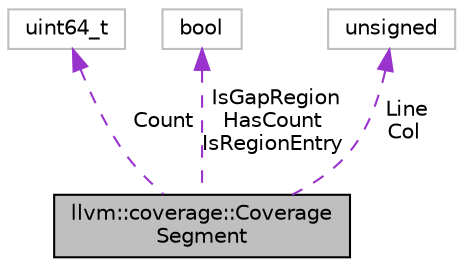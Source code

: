 digraph "llvm::coverage::CoverageSegment"
{
 // LATEX_PDF_SIZE
  bgcolor="transparent";
  edge [fontname="Helvetica",fontsize="10",labelfontname="Helvetica",labelfontsize="10"];
  node [fontname="Helvetica",fontsize="10",shape=record];
  Node1 [label="llvm::coverage::Coverage\lSegment",height=0.2,width=0.4,color="black", fillcolor="grey75", style="filled", fontcolor="black",tooltip="The execution count information starting at a point in a file."];
  Node2 -> Node1 [dir="back",color="darkorchid3",fontsize="10",style="dashed",label=" Count" ,fontname="Helvetica"];
  Node2 [label="uint64_t",height=0.2,width=0.4,color="grey75",tooltip=" "];
  Node3 -> Node1 [dir="back",color="darkorchid3",fontsize="10",style="dashed",label=" IsGapRegion\nHasCount\nIsRegionEntry" ,fontname="Helvetica"];
  Node3 [label="bool",height=0.2,width=0.4,color="grey75",tooltip=" "];
  Node4 -> Node1 [dir="back",color="darkorchid3",fontsize="10",style="dashed",label=" Line\nCol" ,fontname="Helvetica"];
  Node4 [label="unsigned",height=0.2,width=0.4,color="grey75",tooltip=" "];
}
